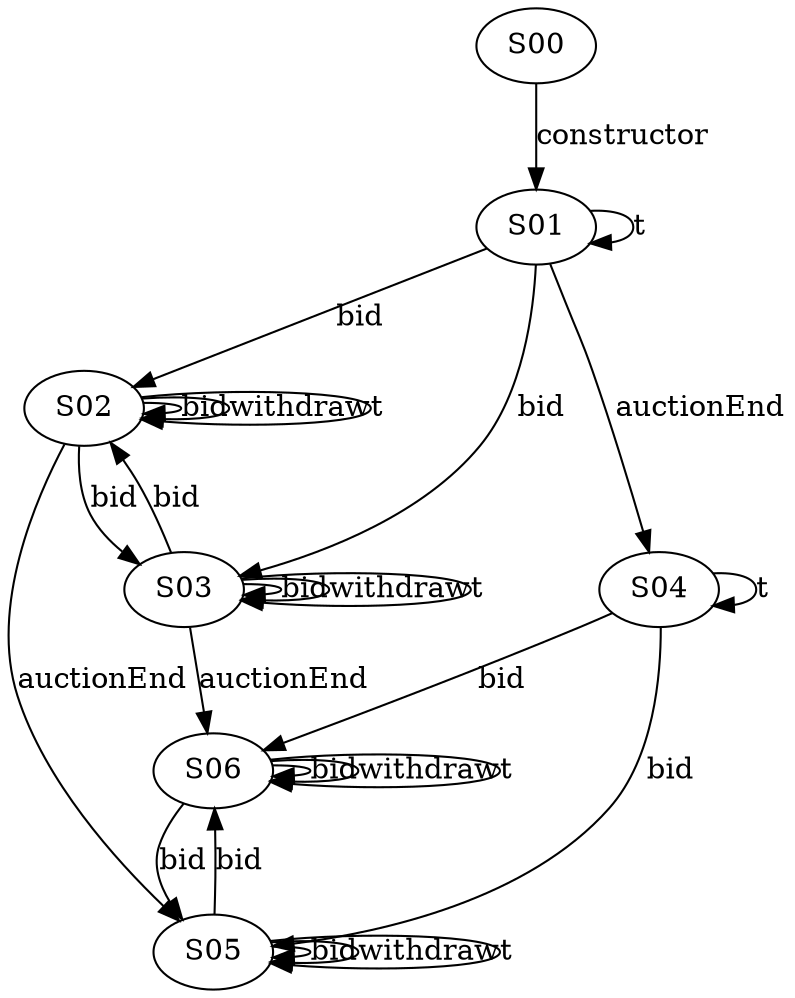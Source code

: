 digraph {

S00->S01 [label="constructor", style="", color="black"]
S01->S02 [label="bid", style="", color="black"]
S01->S03 [label="bid", style="", color="black"]
S02->S02 [label="bid", style="", color="black"]
S02->S03 [label="bid", style="", color="black"]
S02->S02 [label="withdraw", style="", color="black"]
S01->S04 [label="auctionEnd", style="", color="black"]
S02->S05 [label="auctionEnd", style="", color="black"]
S01->S01 [label="t", style="", color="black"]
S02->S02 [label="t", style="", color="black"]
S03->S02 [label="bid", style="", color="black"]
S03->S03 [label="bid", style="", color="black"]
S04->S05 [label="bid", style="", color="black"]
S04->S06 [label="bid", style="", color="black"]
S05->S05 [label="bid", style="", color="black"]
S05->S06 [label="bid", style="", color="black"]
S03->S03 [label="withdraw", style="", color="black"]
S05->S05 [label="withdraw", style="", color="black"]
S03->S06 [label="auctionEnd", style="", color="black"]
S03->S03 [label="t", style="", color="black"]
S04->S04 [label="t", style="", color="black"]
S05->S05 [label="t", style="", color="black"]
S06->S05 [label="bid", style="", color="black"]
S06->S06 [label="bid", style="", color="black"]
S06->S06 [label="withdraw", style="", color="black"]
S06->S06 [label="t", style="", color="black"]
}